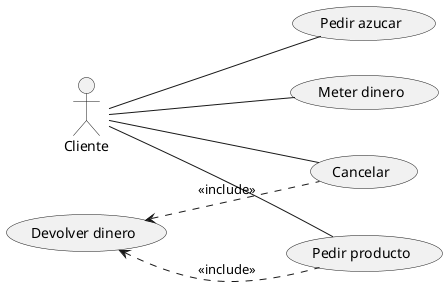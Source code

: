 @startuml
left to right direction
usecase "Meter dinero" as md
usecase "Pedir azucar" as pa
usecase "Pedir producto" as pp
usecase "Cancelar" as c
usecase "Devolver dinero" as dd
    Cliente --md
    Cliente --pa
    Cliente --pp
    Cliente --c
    dd <.. pp : <<include>>
    dd <.. c : <<include>>

@enduml